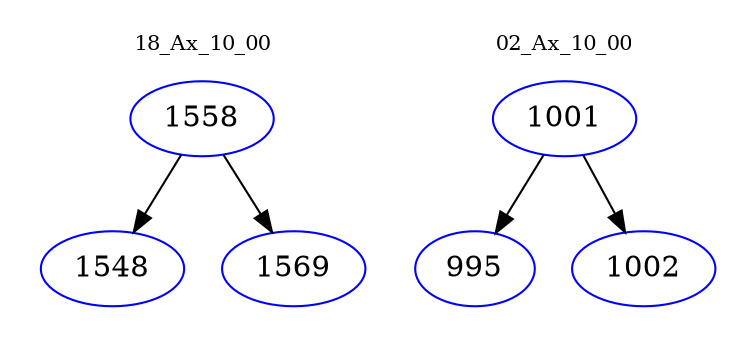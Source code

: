 digraph{
subgraph cluster_0 {
color = white
label = "18_Ax_10_00";
fontsize=10;
T0_1558 [label="1558", color="blue"]
T0_1558 -> T0_1548 [color="black"]
T0_1548 [label="1548", color="blue"]
T0_1558 -> T0_1569 [color="black"]
T0_1569 [label="1569", color="blue"]
}
subgraph cluster_1 {
color = white
label = "02_Ax_10_00";
fontsize=10;
T1_1001 [label="1001", color="blue"]
T1_1001 -> T1_995 [color="black"]
T1_995 [label="995", color="blue"]
T1_1001 -> T1_1002 [color="black"]
T1_1002 [label="1002", color="blue"]
}
}
